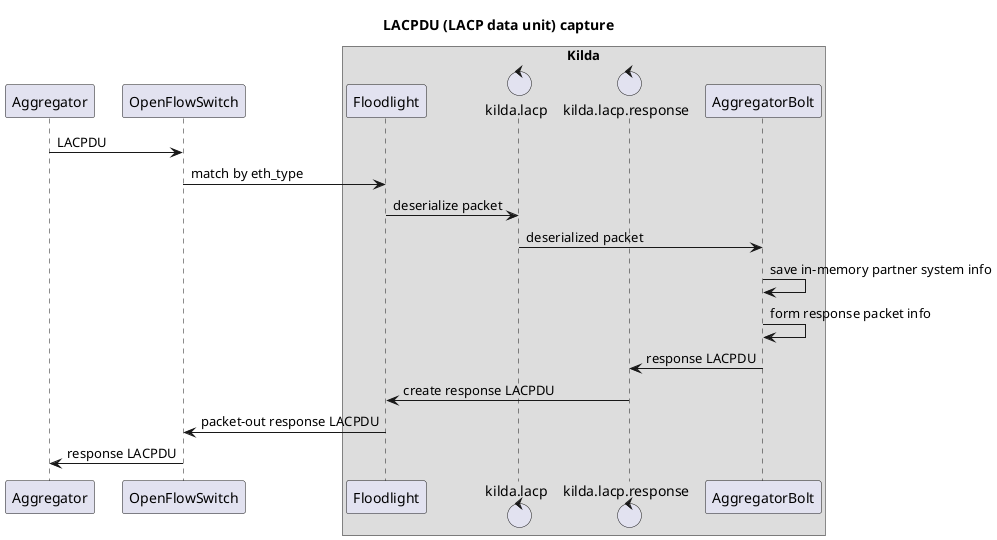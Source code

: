 @startuml
title LACPDU (LACP data unit) capture

participant Aggregator
participant OpenFlowSwitch
box "Kilda"
participant Floodlight
control kilda.lacp
control kilda.lacp.response
participant AggregatorBolt
end box

Aggregator -> OpenFlowSwitch : LACPDU
OpenFlowSwitch -> Floodlight : match by eth_type
Floodlight -> kilda.lacp : deserialize packet
kilda.lacp -> AggregatorBolt : deserialized packet
AggregatorBolt -> AggregatorBolt : save in-memory partner system info
AggregatorBolt -> AggregatorBolt : form response packet info
AggregatorBolt -> kilda.lacp.response : response LACPDU
kilda.lacp.response -> Floodlight : create response LACPDU
Floodlight -> OpenFlowSwitch : packet-out response LACPDU
OpenFlowSwitch -> Aggregator : response LACPDU

@enduml
